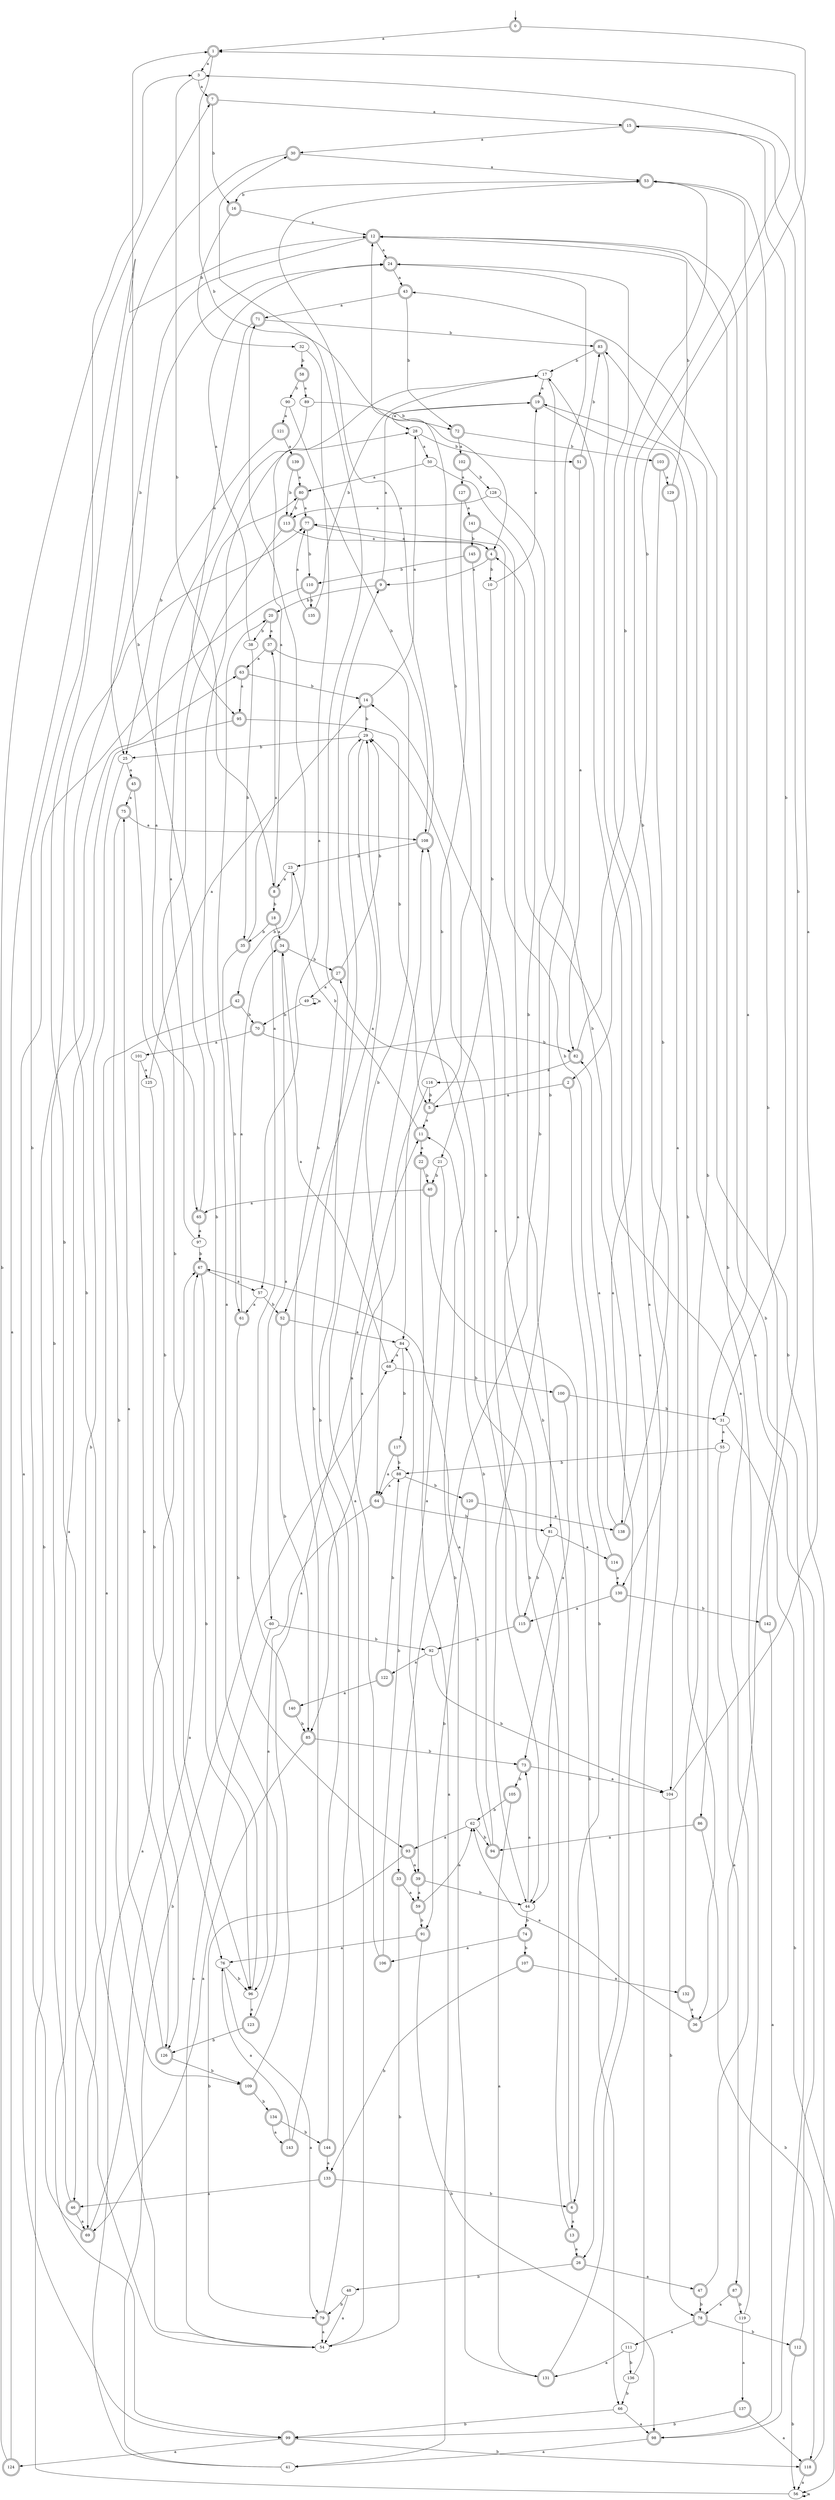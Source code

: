 digraph RandomDFA {
  __start0 [label="", shape=none];
  __start0 -> 0 [label=""];
  0 [shape=circle] [shape=doublecircle]
  0 -> 1 [label="a"]
  0 -> 2 [label="b"]
  1 [shape=doublecircle]
  1 -> 3 [label="a"]
  1 -> 4 [label="b"]
  2 [shape=doublecircle]
  2 -> 5 [label="a"]
  2 -> 6 [label="b"]
  3
  3 -> 7 [label="a"]
  3 -> 8 [label="b"]
  4 [shape=doublecircle]
  4 -> 9 [label="a"]
  4 -> 10 [label="b"]
  5 [shape=doublecircle]
  5 -> 11 [label="a"]
  5 -> 12 [label="b"]
  6 [shape=doublecircle]
  6 -> 13 [label="a"]
  6 -> 14 [label="b"]
  7 [shape=doublecircle]
  7 -> 15 [label="a"]
  7 -> 16 [label="b"]
  8 [shape=doublecircle]
  8 -> 17 [label="a"]
  8 -> 18 [label="b"]
  9 [shape=doublecircle]
  9 -> 19 [label="a"]
  9 -> 20 [label="b"]
  10
  10 -> 19 [label="a"]
  10 -> 21 [label="b"]
  11 [shape=doublecircle]
  11 -> 22 [label="a"]
  11 -> 23 [label="b"]
  12 [shape=doublecircle]
  12 -> 24 [label="a"]
  12 -> 25 [label="b"]
  13 [shape=doublecircle]
  13 -> 26 [label="a"]
  13 -> 27 [label="b"]
  14 [shape=doublecircle]
  14 -> 28 [label="a"]
  14 -> 29 [label="b"]
  15 [shape=doublecircle]
  15 -> 30 [label="a"]
  15 -> 31 [label="b"]
  16 [shape=doublecircle]
  16 -> 12 [label="a"]
  16 -> 32 [label="b"]
  17
  17 -> 19 [label="a"]
  17 -> 33 [label="b"]
  18 [shape=doublecircle]
  18 -> 34 [label="a"]
  18 -> 35 [label="b"]
  19 [shape=doublecircle]
  19 -> 28 [label="a"]
  19 -> 36 [label="b"]
  20 [shape=doublecircle]
  20 -> 37 [label="a"]
  20 -> 38 [label="b"]
  21
  21 -> 39 [label="a"]
  21 -> 40 [label="b"]
  22 [shape=doublecircle]
  22 -> 41 [label="a"]
  22 -> 40 [label="b"]
  23
  23 -> 8 [label="a"]
  23 -> 42 [label="b"]
  24 [shape=doublecircle]
  24 -> 43 [label="a"]
  24 -> 44 [label="b"]
  25
  25 -> 45 [label="a"]
  25 -> 46 [label="b"]
  26 [shape=doublecircle]
  26 -> 47 [label="a"]
  26 -> 48 [label="b"]
  27 [shape=doublecircle]
  27 -> 49 [label="a"]
  27 -> 29 [label="b"]
  28
  28 -> 50 [label="a"]
  28 -> 51 [label="b"]
  29
  29 -> 52 [label="a"]
  29 -> 25 [label="b"]
  30 [shape=doublecircle]
  30 -> 53 [label="a"]
  30 -> 54 [label="b"]
  31
  31 -> 55 [label="a"]
  31 -> 56 [label="b"]
  32
  32 -> 57 [label="a"]
  32 -> 58 [label="b"]
  33 [shape=doublecircle]
  33 -> 59 [label="a"]
  33 -> 54 [label="b"]
  34 [shape=doublecircle]
  34 -> 60 [label="a"]
  34 -> 27 [label="b"]
  35 [shape=doublecircle]
  35 -> 37 [label="a"]
  35 -> 61 [label="b"]
  36 [shape=doublecircle]
  36 -> 62 [label="a"]
  36 -> 53 [label="b"]
  37 [shape=doublecircle]
  37 -> 63 [label="a"]
  37 -> 64 [label="b"]
  38
  38 -> 24 [label="a"]
  38 -> 35 [label="b"]
  39 [shape=doublecircle]
  39 -> 59 [label="a"]
  39 -> 44 [label="b"]
  40 [shape=doublecircle]
  40 -> 65 [label="a"]
  40 -> 66 [label="b"]
  41
  41 -> 67 [label="a"]
  41 -> 68 [label="b"]
  42 [shape=doublecircle]
  42 -> 69 [label="a"]
  42 -> 70 [label="b"]
  43 [shape=doublecircle]
  43 -> 71 [label="a"]
  43 -> 72 [label="b"]
  44
  44 -> 73 [label="a"]
  44 -> 74 [label="b"]
  45 [shape=doublecircle]
  45 -> 75 [label="a"]
  45 -> 76 [label="b"]
  46 [shape=doublecircle]
  46 -> 69 [label="a"]
  46 -> 77 [label="b"]
  47 [shape=doublecircle]
  47 -> 4 [label="a"]
  47 -> 78 [label="b"]
  48
  48 -> 54 [label="a"]
  48 -> 79 [label="b"]
  49
  49 -> 49 [label="a"]
  49 -> 70 [label="b"]
  50
  50 -> 80 [label="a"]
  50 -> 81 [label="b"]
  51 [shape=doublecircle]
  51 -> 82 [label="a"]
  51 -> 83 [label="b"]
  52 [shape=doublecircle]
  52 -> 84 [label="a"]
  52 -> 85 [label="b"]
  53 [shape=doublecircle]
  53 -> 86 [label="a"]
  53 -> 16 [label="b"]
  54
  54 -> 29 [label="a"]
  54 -> 24 [label="b"]
  55
  55 -> 87 [label="a"]
  55 -> 88 [label="b"]
  56
  56 -> 56 [label="a"]
  56 -> 63 [label="b"]
  57
  57 -> 61 [label="a"]
  57 -> 52 [label="b"]
  58 [shape=doublecircle]
  58 -> 89 [label="a"]
  58 -> 90 [label="b"]
  59 [shape=doublecircle]
  59 -> 62 [label="a"]
  59 -> 91 [label="b"]
  60
  60 -> 54 [label="a"]
  60 -> 92 [label="b"]
  61 [shape=doublecircle]
  61 -> 34 [label="a"]
  61 -> 93 [label="b"]
  62
  62 -> 93 [label="a"]
  62 -> 94 [label="b"]
  63 [shape=doublecircle]
  63 -> 95 [label="a"]
  63 -> 14 [label="b"]
  64 [shape=doublecircle]
  64 -> 96 [label="a"]
  64 -> 81 [label="b"]
  65 [shape=doublecircle]
  65 -> 97 [label="a"]
  65 -> 1 [label="b"]
  66
  66 -> 98 [label="a"]
  66 -> 99 [label="b"]
  67 [shape=doublecircle]
  67 -> 57 [label="a"]
  67 -> 96 [label="b"]
  68
  68 -> 34 [label="a"]
  68 -> 100 [label="b"]
  69 [shape=doublecircle]
  69 -> 67 [label="a"]
  69 -> 3 [label="b"]
  70 [shape=doublecircle]
  70 -> 101 [label="a"]
  70 -> 82 [label="b"]
  71 [shape=doublecircle]
  71 -> 95 [label="a"]
  71 -> 83 [label="b"]
  72 [shape=doublecircle]
  72 -> 102 [label="a"]
  72 -> 103 [label="b"]
  73 [shape=doublecircle]
  73 -> 104 [label="a"]
  73 -> 105 [label="b"]
  74 [shape=doublecircle]
  74 -> 106 [label="a"]
  74 -> 107 [label="b"]
  75 [shape=doublecircle]
  75 -> 108 [label="a"]
  75 -> 109 [label="b"]
  76
  76 -> 79 [label="a"]
  76 -> 96 [label="b"]
  77 [shape=doublecircle]
  77 -> 4 [label="a"]
  77 -> 110 [label="b"]
  78 [shape=doublecircle]
  78 -> 111 [label="a"]
  78 -> 112 [label="b"]
  79 [shape=doublecircle]
  79 -> 54 [label="a"]
  79 -> 9 [label="b"]
  80 [shape=doublecircle]
  80 -> 77 [label="a"]
  80 -> 113 [label="b"]
  81
  81 -> 114 [label="a"]
  81 -> 115 [label="b"]
  82 [shape=doublecircle]
  82 -> 116 [label="a"]
  82 -> 53 [label="b"]
  83 [shape=doublecircle]
  83 -> 26 [label="a"]
  83 -> 17 [label="b"]
  84
  84 -> 68 [label="a"]
  84 -> 117 [label="b"]
  85 [shape=doublecircle]
  85 -> 69 [label="a"]
  85 -> 73 [label="b"]
  86 [shape=doublecircle]
  86 -> 94 [label="a"]
  86 -> 118 [label="b"]
  87 [shape=doublecircle]
  87 -> 78 [label="a"]
  87 -> 119 [label="b"]
  88
  88 -> 64 [label="a"]
  88 -> 120 [label="b"]
  89
  89 -> 65 [label="a"]
  89 -> 72 [label="b"]
  90
  90 -> 121 [label="a"]
  90 -> 108 [label="b"]
  91 [shape=doublecircle]
  91 -> 76 [label="a"]
  91 -> 98 [label="b"]
  92
  92 -> 122 [label="a"]
  92 -> 104 [label="b"]
  93 [shape=doublecircle]
  93 -> 39 [label="a"]
  93 -> 79 [label="b"]
  94 [shape=doublecircle]
  94 -> 67 [label="a"]
  94 -> 11 [label="b"]
  95 [shape=doublecircle]
  95 -> 99 [label="a"]
  95 -> 5 [label="b"]
  96
  96 -> 123 [label="a"]
  96 -> 28 [label="b"]
  97
  97 -> 80 [label="a"]
  97 -> 67 [label="b"]
  98 [shape=doublecircle]
  98 -> 41 [label="a"]
  98 -> 12 [label="b"]
  99 [shape=doublecircle]
  99 -> 124 [label="a"]
  99 -> 118 [label="b"]
  100 [shape=doublecircle]
  100 -> 73 [label="a"]
  100 -> 31 [label="b"]
  101
  101 -> 125 [label="a"]
  101 -> 126 [label="b"]
  102 [shape=doublecircle]
  102 -> 127 [label="a"]
  102 -> 128 [label="b"]
  103 [shape=doublecircle]
  103 -> 129 [label="a"]
  103 -> 130 [label="b"]
  104
  104 -> 1 [label="a"]
  104 -> 78 [label="b"]
  105 [shape=doublecircle]
  105 -> 131 [label="a"]
  105 -> 62 [label="b"]
  106 [shape=doublecircle]
  106 -> 108 [label="a"]
  106 -> 84 [label="b"]
  107 [shape=doublecircle]
  107 -> 132 [label="a"]
  107 -> 133 [label="b"]
  108 [shape=doublecircle]
  108 -> 53 [label="a"]
  108 -> 23 [label="b"]
  109 [shape=doublecircle]
  109 -> 11 [label="a"]
  109 -> 134 [label="b"]
  110 [shape=doublecircle]
  110 -> 99 [label="a"]
  110 -> 135 [label="b"]
  111
  111 -> 131 [label="a"]
  111 -> 136 [label="b"]
  112 [shape=doublecircle]
  112 -> 19 [label="a"]
  112 -> 56 [label="b"]
  113 [shape=doublecircle]
  113 -> 4 [label="a"]
  113 -> 96 [label="b"]
  114 [shape=doublecircle]
  114 -> 130 [label="a"]
  114 -> 77 [label="b"]
  115 [shape=doublecircle]
  115 -> 92 [label="a"]
  115 -> 29 [label="b"]
  116
  116 -> 85 [label="a"]
  116 -> 5 [label="b"]
  117 [shape=doublecircle]
  117 -> 64 [label="a"]
  117 -> 88 [label="b"]
  118 [shape=doublecircle]
  118 -> 56 [label="a"]
  118 -> 43 [label="b"]
  119
  119 -> 137 [label="a"]
  119 -> 12 [label="b"]
  120 [shape=doublecircle]
  120 -> 138 [label="a"]
  120 -> 91 [label="b"]
  121 [shape=doublecircle]
  121 -> 139 [label="a"]
  121 -> 25 [label="b"]
  122 [shape=doublecircle]
  122 -> 140 [label="a"]
  122 -> 88 [label="b"]
  123 [shape=doublecircle]
  123 -> 20 [label="a"]
  123 -> 126 [label="b"]
  124 [shape=doublecircle]
  124 -> 12 [label="a"]
  124 -> 7 [label="b"]
  125
  125 -> 14 [label="a"]
  125 -> 126 [label="b"]
  126 [shape=doublecircle]
  126 -> 75 [label="a"]
  126 -> 109 [label="b"]
  127 [shape=doublecircle]
  127 -> 141 [label="a"]
  127 -> 84 [label="b"]
  128
  128 -> 113 [label="a"]
  128 -> 138 [label="b"]
  129 [shape=doublecircle]
  129 -> 104 [label="a"]
  129 -> 12 [label="b"]
  130 [shape=doublecircle]
  130 -> 115 [label="a"]
  130 -> 142 [label="b"]
  131 [shape=doublecircle]
  131 -> 17 [label="a"]
  131 -> 108 [label="b"]
  132 [shape=doublecircle]
  132 -> 36 [label="a"]
  132 -> 83 [label="b"]
  133 [shape=doublecircle]
  133 -> 46 [label="a"]
  133 -> 6 [label="b"]
  134 [shape=doublecircle]
  134 -> 143 [label="a"]
  134 -> 144 [label="b"]
  135 [shape=doublecircle]
  135 -> 77 [label="a"]
  135 -> 17 [label="b"]
  136
  136 -> 24 [label="a"]
  136 -> 66 [label="b"]
  137 [shape=doublecircle]
  137 -> 118 [label="a"]
  137 -> 99 [label="b"]
  138 [shape=doublecircle]
  138 -> 82 [label="a"]
  138 -> 3 [label="b"]
  139 [shape=doublecircle]
  139 -> 80 [label="a"]
  139 -> 113 [label="b"]
  140 [shape=doublecircle]
  140 -> 71 [label="a"]
  140 -> 85 [label="b"]
  141 [shape=doublecircle]
  141 -> 44 [label="a"]
  141 -> 145 [label="b"]
  142 [shape=doublecircle]
  142 -> 98 [label="a"]
  142 -> 15 [label="b"]
  143 [shape=doublecircle]
  143 -> 76 [label="a"]
  143 -> 30 [label="b"]
  144 [shape=doublecircle]
  144 -> 133 [label="a"]
  144 -> 29 [label="b"]
  145 [shape=doublecircle]
  145 -> 44 [label="a"]
  145 -> 110 [label="b"]
}
